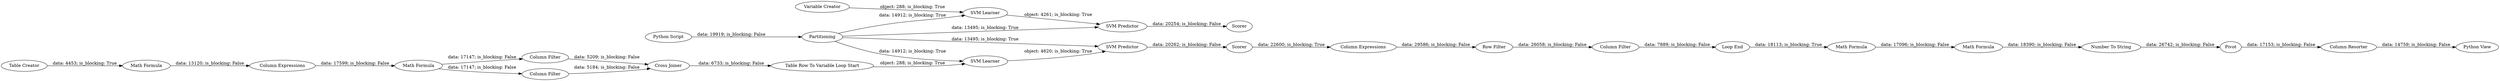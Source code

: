 digraph {
	"6709344826989099906_5" [label="SVM Learner"]
	"6709344826989099906_27" [label=Scorer]
	"6709344826989099906_15" [label="Column Expressions"]
	"6709344826989099906_28" [label="Variable Creator"]
	"6709344826989099906_7" [label="Table Row To Variable Loop Start"]
	"6709344826989099906_3" [label="Math Formula"]
	"6709344826989099906_11" [label="Cross Joiner"]
	"6709344826989099906_19" [label=Pivot]
	"6709344826989099906_1" [label="Python Script"]
	"6709344826989099906_22" [label="Math Formula"]
	"6709344826989099906_12" [label=Partitioning]
	"6709344826989099906_8" [label="Math Formula"]
	"6709344826989099906_17" [label="Column Filter"]
	"6709344826989099906_16" [label="Row Filter"]
	"6709344826989099906_23" [label="Number To String"]
	"6709344826989099906_4" [label="Column Expressions"]
	"6709344826989099906_13" [label="SVM Predictor"]
	"6709344826989099906_25" [label="SVM Predictor"]
	"6709344826989099906_18" [label="Loop End"]
	"6709344826989099906_2" [label="Table Creator"]
	"6709344826989099906_20" [label="Python View"]
	"6709344826989099906_10" [label="Column Filter"]
	"6709344826989099906_26" [label="SVM Learner"]
	"6709344826989099906_9" [label="Column Filter"]
	"6709344826989099906_14" [label=Scorer]
	"6709344826989099906_21" [label="Math Formula"]
	"6709344826989099906_24" [label="Column Resorter"]
	"6709344826989099906_2" -> "6709344826989099906_3" [label="data: 4453; is_blocking: True"]
	"6709344826989099906_14" -> "6709344826989099906_15" [label="data: 22600; is_blocking: True"]
	"6709344826989099906_18" -> "6709344826989099906_21" [label="data: 18113; is_blocking: True"]
	"6709344826989099906_12" -> "6709344826989099906_13" [label="data: 13495; is_blocking: True"]
	"6709344826989099906_4" -> "6709344826989099906_8" [label="data: 17599; is_blocking: False"]
	"6709344826989099906_22" -> "6709344826989099906_23" [label="data: 18390; is_blocking: False"]
	"6709344826989099906_19" -> "6709344826989099906_24" [label="data: 17153; is_blocking: False"]
	"6709344826989099906_17" -> "6709344826989099906_18" [label="data: 7889; is_blocking: False"]
	"6709344826989099906_11" -> "6709344826989099906_7" [label="data: 6733; is_blocking: False"]
	"6709344826989099906_23" -> "6709344826989099906_19" [label="data: 26742; is_blocking: False"]
	"6709344826989099906_15" -> "6709344826989099906_16" [label="data: 29586; is_blocking: False"]
	"6709344826989099906_10" -> "6709344826989099906_11" [label="data: 5209; is_blocking: False"]
	"6709344826989099906_24" -> "6709344826989099906_20" [label="data: 14759; is_blocking: False"]
	"6709344826989099906_3" -> "6709344826989099906_4" [label="data: 13120; is_blocking: False"]
	"6709344826989099906_8" -> "6709344826989099906_10" [label="data: 17147; is_blocking: False"]
	"6709344826989099906_1" -> "6709344826989099906_12" [label="data: 19919; is_blocking: False"]
	"6709344826989099906_9" -> "6709344826989099906_11" [label="data: 5184; is_blocking: False"]
	"6709344826989099906_12" -> "6709344826989099906_26" [label="data: 14912; is_blocking: True"]
	"6709344826989099906_13" -> "6709344826989099906_14" [label="data: 20262; is_blocking: False"]
	"6709344826989099906_21" -> "6709344826989099906_22" [label="data: 17096; is_blocking: False"]
	"6709344826989099906_12" -> "6709344826989099906_25" [label="data: 13495; is_blocking: True"]
	"6709344826989099906_25" -> "6709344826989099906_27" [label="data: 20254; is_blocking: False"]
	"6709344826989099906_8" -> "6709344826989099906_9" [label="data: 17147; is_blocking: False"]
	"6709344826989099906_28" -> "6709344826989099906_26" [label="object: 288; is_blocking: True"]
	"6709344826989099906_26" -> "6709344826989099906_25" [label="object: 4261; is_blocking: True"]
	"6709344826989099906_16" -> "6709344826989099906_17" [label="data: 26058; is_blocking: False"]
	"6709344826989099906_7" -> "6709344826989099906_5" [label="object: 288; is_blocking: True"]
	"6709344826989099906_12" -> "6709344826989099906_5" [label="data: 14912; is_blocking: True"]
	"6709344826989099906_5" -> "6709344826989099906_13" [label="object: 4620; is_blocking: True"]
	rankdir=LR
}
